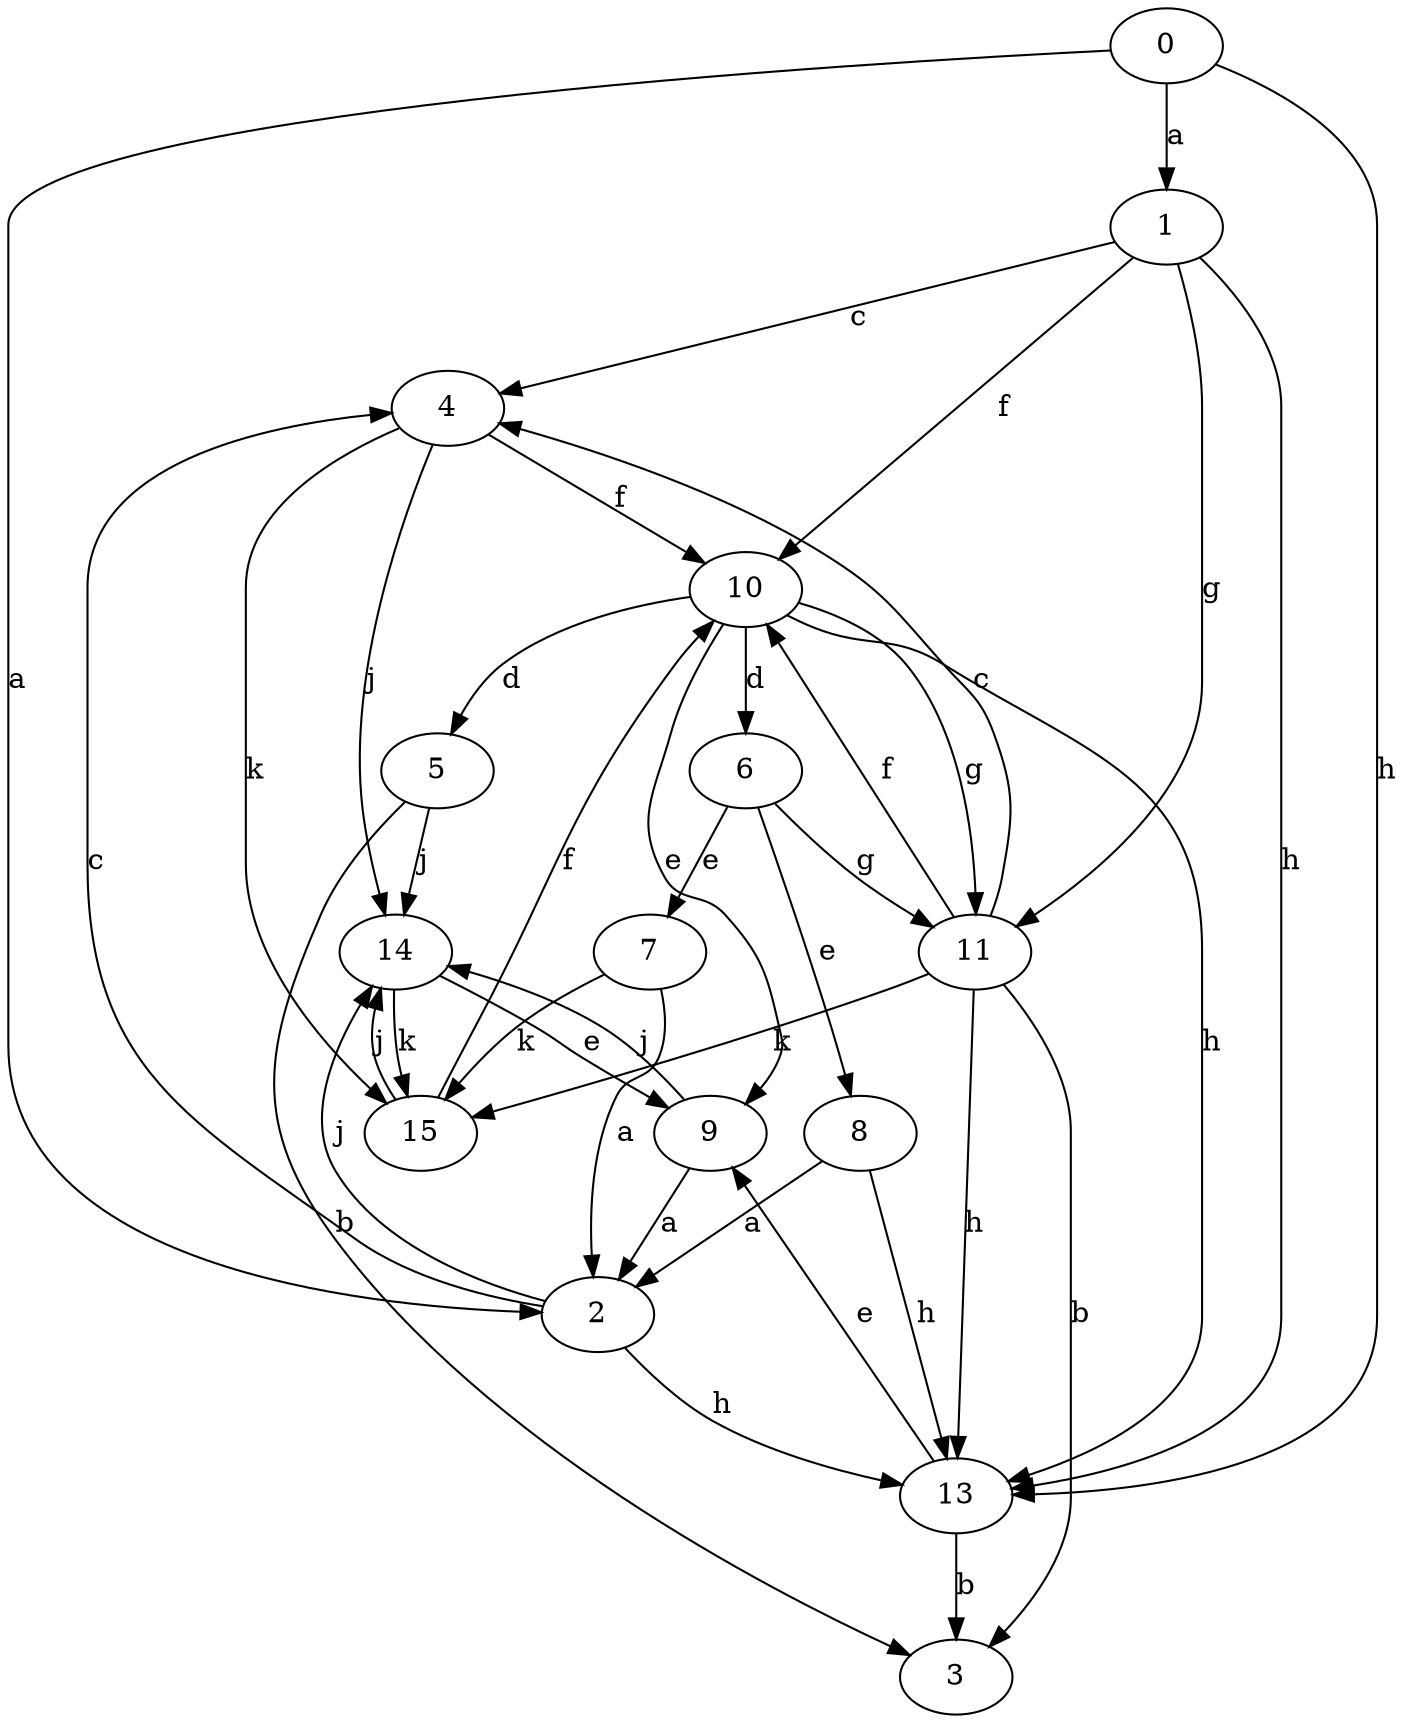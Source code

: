strict digraph  {
1;
2;
3;
4;
5;
6;
7;
8;
9;
10;
0;
11;
13;
14;
15;
1 -> 4  [label=c];
1 -> 10  [label=f];
1 -> 11  [label=g];
1 -> 13  [label=h];
2 -> 4  [label=c];
2 -> 13  [label=h];
2 -> 14  [label=j];
4 -> 10  [label=f];
4 -> 14  [label=j];
4 -> 15  [label=k];
5 -> 3  [label=b];
5 -> 14  [label=j];
6 -> 7  [label=e];
6 -> 8  [label=e];
6 -> 11  [label=g];
7 -> 2  [label=a];
7 -> 15  [label=k];
8 -> 2  [label=a];
8 -> 13  [label=h];
9 -> 2  [label=a];
9 -> 14  [label=j];
10 -> 5  [label=d];
10 -> 6  [label=d];
10 -> 9  [label=e];
10 -> 11  [label=g];
10 -> 13  [label=h];
0 -> 1  [label=a];
0 -> 2  [label=a];
0 -> 13  [label=h];
11 -> 3  [label=b];
11 -> 4  [label=c];
11 -> 10  [label=f];
11 -> 13  [label=h];
11 -> 15  [label=k];
13 -> 3  [label=b];
13 -> 9  [label=e];
14 -> 9  [label=e];
14 -> 15  [label=k];
15 -> 10  [label=f];
15 -> 14  [label=j];
}

